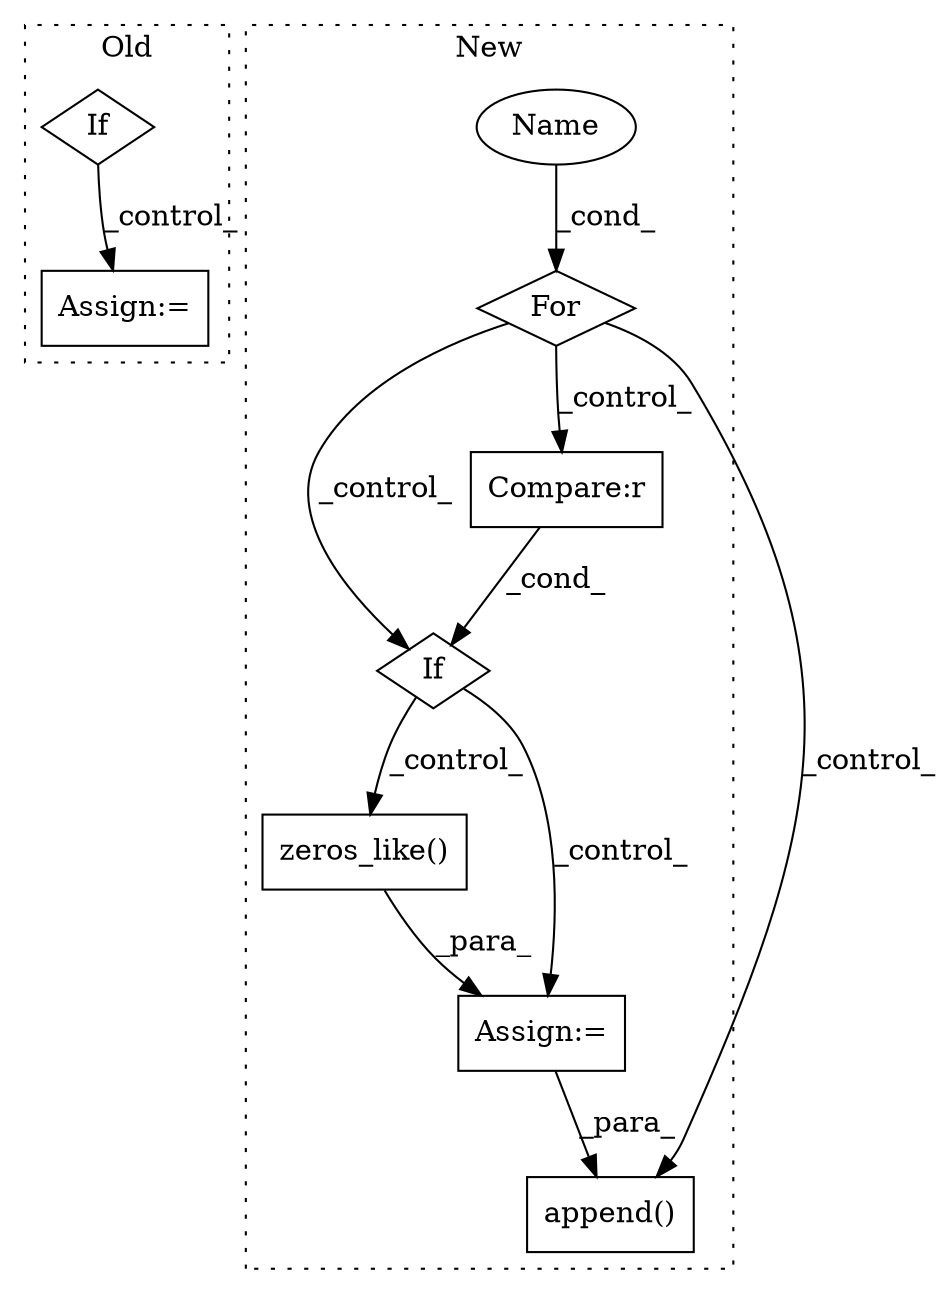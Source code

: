 digraph G {
subgraph cluster0 {
1 [label="If" a="96" s="1053" l="3" shape="diamond"];
4 [label="Assign:=" a="68" s="1549" l="3" shape="box"];
label = "Old";
style="dotted";
}
subgraph cluster1 {
2 [label="zeros_like()" a="75" s="1568,1589" l="17,1" shape="box"];
3 [label="Assign:=" a="68" s="1565" l="3" shape="box"];
5 [label="If" a="96" s="1415" l="3" shape="diamond"];
6 [label="Compare:r" a="40" s="1418" l="33" shape="box"];
7 [label="Name" a="87" s="1221" l="7" shape="ellipse"];
8 [label="For" a="107" s="1210,1272" l="4,51" shape="diamond"];
9 [label="append()" a="75" s="1714,1742" l="20,1" shape="box"];
label = "New";
style="dotted";
}
1 -> 4 [label="_control_"];
2 -> 3 [label="_para_"];
3 -> 9 [label="_para_"];
5 -> 3 [label="_control_"];
5 -> 2 [label="_control_"];
6 -> 5 [label="_cond_"];
7 -> 8 [label="_cond_"];
8 -> 5 [label="_control_"];
8 -> 6 [label="_control_"];
8 -> 9 [label="_control_"];
}